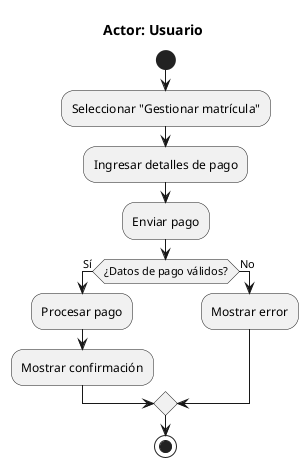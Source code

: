 @startuml
title Actor: Usuario
start
:Seleccionar "Gestionar matrícula";
:Ingresar detalles de pago;
:Enviar pago;
if (¿Datos de pago válidos?) then (Sí)
  :Procesar pago;
  :Mostrar confirmación;
else (No)
  :Mostrar error;
endif
stop
@enduml